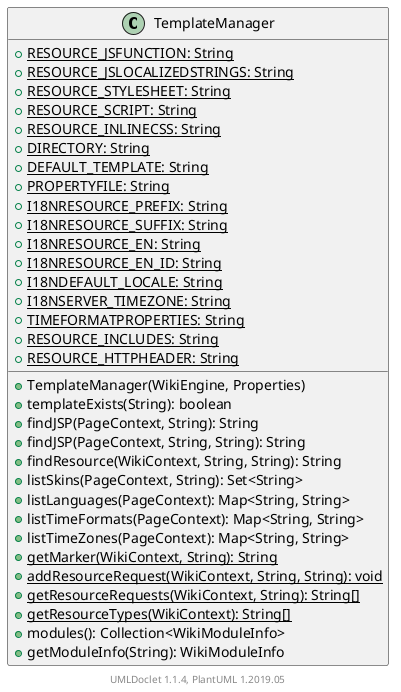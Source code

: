 @startuml

    class TemplateManager [[TemplateManager.html]] {
        {static} +RESOURCE_JSFUNCTION: String
        {static} +RESOURCE_JSLOCALIZEDSTRINGS: String
        {static} +RESOURCE_STYLESHEET: String
        {static} +RESOURCE_SCRIPT: String
        {static} +RESOURCE_INLINECSS: String
        {static} +DIRECTORY: String
        {static} +DEFAULT_TEMPLATE: String
        {static} +PROPERTYFILE: String
        {static} +I18NRESOURCE_PREFIX: String
        {static} +I18NRESOURCE_SUFFIX: String
        {static} +I18NRESOURCE_EN: String
        {static} +I18NRESOURCE_EN_ID: String
        {static} +I18NDEFAULT_LOCALE: String
        {static} +I18NSERVER_TIMEZONE: String
        {static} +TIMEFORMATPROPERTIES: String
        {static} +RESOURCE_INCLUDES: String
        {static} +RESOURCE_HTTPHEADER: String
        +TemplateManager(WikiEngine, Properties)
        +templateExists(String): boolean
        +findJSP(PageContext, String): String
        +findJSP(PageContext, String, String): String
        +findResource(WikiContext, String, String): String
        +listSkins(PageContext, String): Set<String>
        +listLanguages(PageContext): Map<String, String>
        +listTimeFormats(PageContext): Map<String, String>
        +listTimeZones(PageContext): Map<String, String>
        {static} +getMarker(WikiContext, String): String
        {static} +addResourceRequest(WikiContext, String, String): void
        {static} +getResourceRequests(WikiContext, String): String[]
        {static} +getResourceTypes(WikiContext): String[]
        +modules(): Collection<WikiModuleInfo>
        +getModuleInfo(String): WikiModuleInfo
    }


    center footer UMLDoclet 1.1.4, PlantUML 1.2019.05
@enduml
